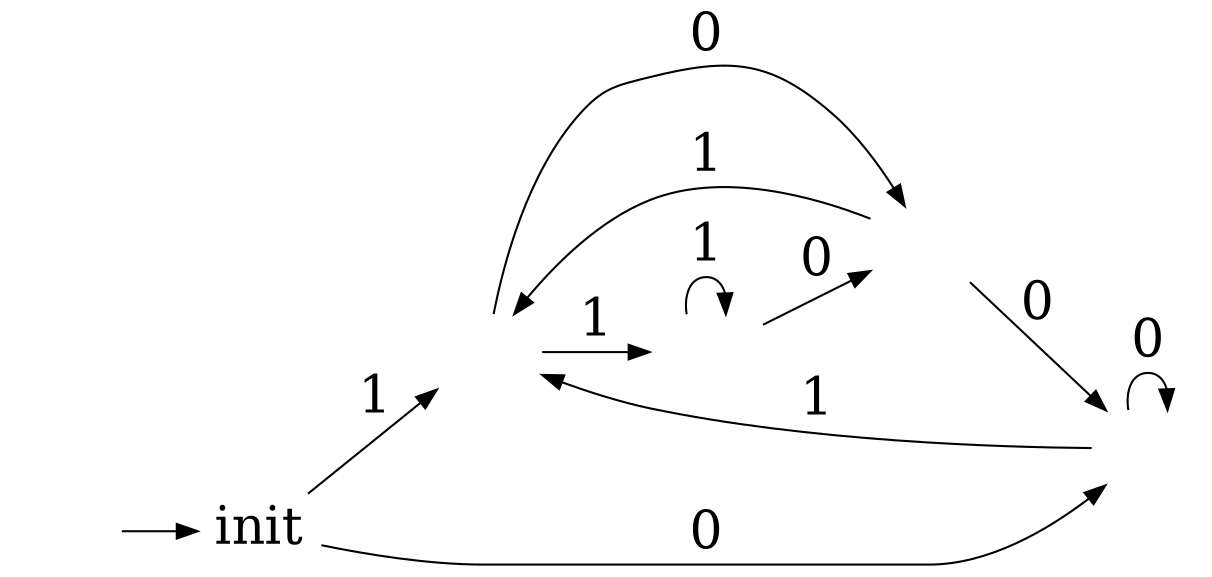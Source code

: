 digraph G {
fontsize = 18;
rankdir="LR";
node[shape=none, fontsize=25];
edge[fontsize=25];
"#entry#"[shape=none label=""];
"(#(0 0) #(0 1) #(1 0))"[image="00+01+10.png", label=""];
"(#(1 0))"[image="10.png", label=""];
//"(#(1 1))"[image="11.png", label=""];
//"#nil"[image="btm.png", label=""];
"(#(0 0) #(0 1) #(1 0) #(1 1))"[image="00+01+10+11.png", label=""];
"(#(1 0) #(1 1))"[image="10+11.png", label=""];
"#entry#"->"init"

// nil drops
"init"->"(#(1 0) #(1 1))"[label="0"];
// nil drops
"init"->"(#(0 0) #(0 1) #(1 0) #(1 1))"[label="1"];

// nil drops
"(#(1 0) #(1 1))"->"(#(1 0) #(1 1))"[label="0"];
// nil drops
"(#(1 0) #(1 1))"->"(#(0 0) #(0 1) #(1 0) #(1 1))"[label="1"];

// "(#(0 0) #(0 1) #(1 0) #(1 1))"->"(#(1 1)) \/ (#(1 0))"[label="0"];
"(#(0 0) #(0 1) #(1 0) #(1 1))"->"(#(1 0))"[label="0"];
// "(#(0 0) #(0 1) #(1 0) #(1 1))"->"(#(1 1)) \/ (#(0 0) #(0 1) #(1 0))"[label="1"];
"(#(0 0) #(0 1) #(1 0) #(1 1))"->"(#(0 0) #(0 1) #(1 0))"[label="1"];

// nil drops
"(#(1 0))"->"(#(1 0) #(1 1))"[label="0"];
// nil drops
"(#(1 0))"->"(#(0 0) #(0 1) #(1 0) #(1 1))"[label="1"];

// "(#(0 0) #(0 1) #(1 0))"->"(#(1 1)) \/ (#(1 0))"[label="0"];
"(#(0 0) #(0 1) #(1 0))"->"(#(1 0))"[label="0"];
// "(#(0 0) #(0 1) #(1 0))"->"(#(1 1)) \/ (#(0 0) #(0 1) #(1 0))"[label="1"];
"(#(0 0) #(0 1) #(1 0))"->"(#(0 0) #(0 1) #(1 0))"[label="1"];

}
